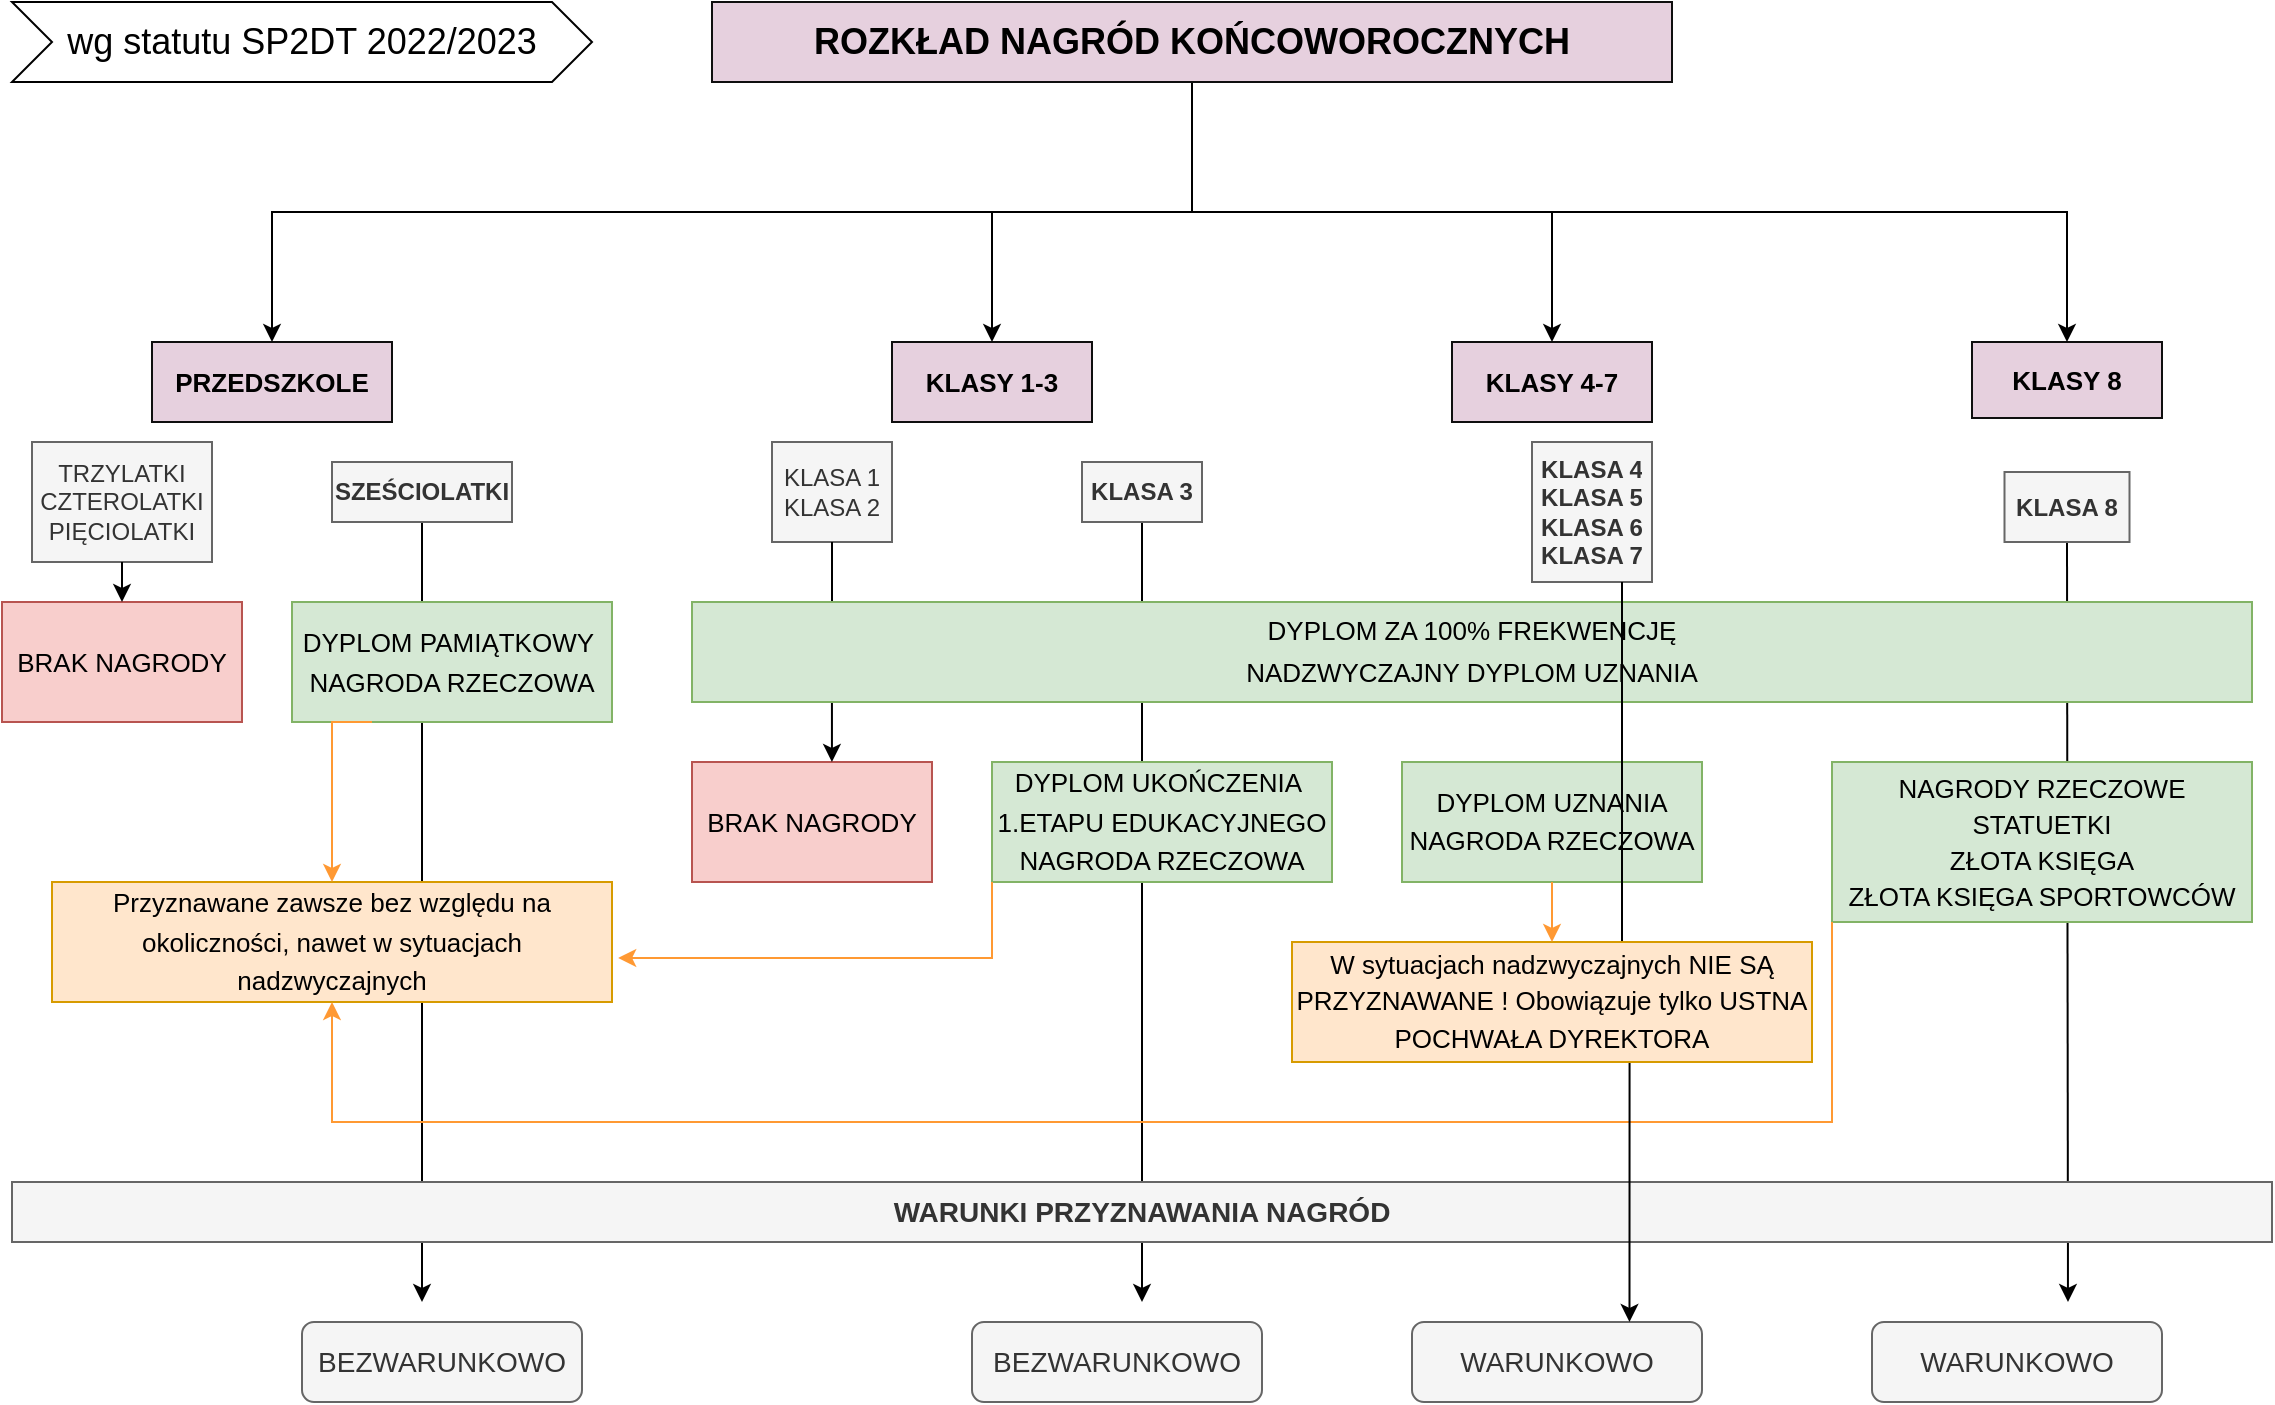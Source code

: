 <mxfile version="20.7.4" type="github" pages="2">
  <diagram id="zOTPJ8DglZj9fyyTUVDR" name="Strona-1">
    <mxGraphModel dx="1434" dy="796" grid="1" gridSize="10" guides="1" tooltips="1" connect="1" arrows="1" fold="1" page="1" pageScale="1" pageWidth="1169" pageHeight="827" background="#ffffff" math="0" shadow="0">
      <root>
        <mxCell id="0" />
        <mxCell id="1" parent="0" />
        <mxCell id="pjYl-W5Ci66yByqa6Eca-1" value="" style="group" vertex="1" connectable="0" parent="1">
          <mxGeometry x="15" y="20" width="1135" height="700" as="geometry" />
        </mxCell>
        <mxCell id="ALLUctclk4UXSdhnqxAy-123" value="TRZYLATKI&lt;br&gt;CZTEROLATKI&lt;br&gt;PIĘCIOLATKI" style="text;strokeColor=#666666;fillColor=#f5f5f5;html=1;whiteSpace=wrap;verticalAlign=middle;overflow=hidden;fontColor=#333333;align=center;" vertex="1" parent="pjYl-W5Ci66yByqa6Eca-1">
          <mxGeometry x="15" y="220" width="90" height="60" as="geometry" />
        </mxCell>
        <mxCell id="ALLUctclk4UXSdhnqxAy-124" value="BRAK NAGRODY" style="whiteSpace=wrap;html=1;strokeColor=#b85450;fillColor=#f8cecc;fontSize=13;" vertex="1" parent="pjYl-W5Ci66yByqa6Eca-1">
          <mxGeometry y="300" width="120" height="60" as="geometry" />
        </mxCell>
        <mxCell id="ALLUctclk4UXSdhnqxAy-183" style="edgeStyle=orthogonalEdgeStyle;rounded=0;orthogonalLoop=1;jettySize=auto;html=1;exitX=0.5;exitY=1;exitDx=0;exitDy=0;entryX=0.5;entryY=0;entryDx=0;entryDy=0;" edge="1" parent="pjYl-W5Ci66yByqa6Eca-1" source="ALLUctclk4UXSdhnqxAy-123" target="ALLUctclk4UXSdhnqxAy-124">
          <mxGeometry relative="1" as="geometry" />
        </mxCell>
        <mxCell id="ALLUctclk4UXSdhnqxAy-181" style="edgeStyle=elbowEdgeStyle;rounded=0;orthogonalLoop=1;jettySize=auto;html=1;exitX=0.5;exitY=1;exitDx=0;exitDy=0;strokeColor=#000000;fontSize=14;" edge="1" parent="pjYl-W5Ci66yByqa6Eca-1" source="ALLUctclk4UXSdhnqxAy-126">
          <mxGeometry relative="1" as="geometry">
            <mxPoint x="210" y="650" as="targetPoint" />
          </mxGeometry>
        </mxCell>
        <mxCell id="ALLUctclk4UXSdhnqxAy-126" value="SZEŚCIOLATKI" style="text;strokeColor=#666666;fillColor=#f5f5f5;html=1;whiteSpace=wrap;verticalAlign=middle;overflow=hidden;fontColor=#333333;align=center;fontStyle=1" vertex="1" parent="pjYl-W5Ci66yByqa6Eca-1">
          <mxGeometry x="165" y="230" width="90" height="30" as="geometry" />
        </mxCell>
        <mxCell id="ALLUctclk4UXSdhnqxAy-129" value="&lt;p style=&quot;line-height: 150%;&quot;&gt;DYPLOM PAMIĄTKOWY&amp;nbsp;&lt;br style=&quot;font-size: 13px;&quot;&gt;NAGRODA RZECZOWA&lt;/p&gt;" style="rounded=0;whiteSpace=wrap;html=1;strokeColor=#82b366;fillColor=#d5e8d4;fontSize=13;" vertex="1" parent="pjYl-W5Ci66yByqa6Eca-1">
          <mxGeometry x="145" y="300" width="160" height="60" as="geometry" />
        </mxCell>
        <mxCell id="ALLUctclk4UXSdhnqxAy-130" value="KLASA 1&lt;br&gt;KLASA 2" style="text;strokeColor=#666666;fillColor=#f5f5f5;html=1;whiteSpace=wrap;verticalAlign=middle;overflow=hidden;fontColor=#333333;align=center;fontStyle=0" vertex="1" parent="pjYl-W5Ci66yByqa6Eca-1">
          <mxGeometry x="385" y="220" width="60" height="50" as="geometry" />
        </mxCell>
        <mxCell id="ALLUctclk4UXSdhnqxAy-180" style="edgeStyle=elbowEdgeStyle;rounded=0;orthogonalLoop=1;jettySize=auto;html=1;exitX=0.5;exitY=1;exitDx=0;exitDy=0;strokeColor=#000000;fontSize=14;" edge="1" parent="pjYl-W5Ci66yByqa6Eca-1" source="ALLUctclk4UXSdhnqxAy-131">
          <mxGeometry relative="1" as="geometry">
            <mxPoint x="570" y="650" as="targetPoint" />
          </mxGeometry>
        </mxCell>
        <mxCell id="ALLUctclk4UXSdhnqxAy-131" value="&lt;div&gt;KLASA 3&lt;/div&gt;" style="text;strokeColor=#666666;fillColor=#f5f5f5;html=1;whiteSpace=wrap;verticalAlign=middle;overflow=hidden;fontColor=#333333;align=center;fontStyle=1" vertex="1" parent="pjYl-W5Ci66yByqa6Eca-1">
          <mxGeometry x="540" y="230" width="60" height="30" as="geometry" />
        </mxCell>
        <mxCell id="ALLUctclk4UXSdhnqxAy-132" value="BRAK NAGRODY" style="whiteSpace=wrap;html=1;strokeColor=#b85450;fillColor=#f8cecc;fontSize=13;" vertex="1" parent="pjYl-W5Ci66yByqa6Eca-1">
          <mxGeometry x="345" y="380" width="120" height="60" as="geometry" />
        </mxCell>
        <mxCell id="ALLUctclk4UXSdhnqxAy-182" style="edgeStyle=orthogonalEdgeStyle;rounded=0;orthogonalLoop=1;jettySize=auto;html=1;exitX=0.5;exitY=1;exitDx=0;exitDy=0;entryX=0.583;entryY=0;entryDx=0;entryDy=0;entryPerimeter=0;" edge="1" parent="pjYl-W5Ci66yByqa6Eca-1" source="ALLUctclk4UXSdhnqxAy-130" target="ALLUctclk4UXSdhnqxAy-132">
          <mxGeometry relative="1" as="geometry">
            <mxPoint x="415" y="370" as="targetPoint" />
            <Array as="points" />
          </mxGeometry>
        </mxCell>
        <mxCell id="ALLUctclk4UXSdhnqxAy-135" value="KLASA 4&lt;br&gt;KLASA 5&lt;br&gt;KLASA 6&lt;br&gt;KLASA 7" style="text;strokeColor=#666666;fillColor=#f5f5f5;html=1;whiteSpace=wrap;verticalAlign=middle;overflow=hidden;fontColor=#333333;align=center;fontStyle=1" vertex="1" parent="pjYl-W5Ci66yByqa6Eca-1">
          <mxGeometry x="765" y="220" width="60" height="70" as="geometry" />
        </mxCell>
        <mxCell id="ALLUctclk4UXSdhnqxAy-178" style="edgeStyle=elbowEdgeStyle;rounded=0;orthogonalLoop=1;jettySize=auto;html=1;exitX=0.5;exitY=1;exitDx=0;exitDy=0;strokeColor=#000000;fontSize=14;" edge="1" parent="pjYl-W5Ci66yByqa6Eca-1" source="ALLUctclk4UXSdhnqxAy-136">
          <mxGeometry relative="1" as="geometry">
            <mxPoint x="1033" y="650" as="targetPoint" />
          </mxGeometry>
        </mxCell>
        <mxCell id="ALLUctclk4UXSdhnqxAy-136" value="KLASA 8" style="text;strokeColor=#666666;fillColor=#f5f5f5;html=1;whiteSpace=wrap;verticalAlign=middle;overflow=hidden;fontColor=#333333;align=center;fontStyle=1" vertex="1" parent="pjYl-W5Ci66yByqa6Eca-1">
          <mxGeometry x="1001.25" y="235" width="62.5" height="35" as="geometry" />
        </mxCell>
        <mxCell id="ALLUctclk4UXSdhnqxAy-94" value="PRZEDSZKOLE" style="whiteSpace=wrap;html=1;strokeColor=#0F0F0F;fillColor=#E6D0DE;fontStyle=1;fontSize=13;" vertex="1" parent="pjYl-W5Ci66yByqa6Eca-1">
          <mxGeometry x="75" y="170" width="120" height="40" as="geometry" />
        </mxCell>
        <mxCell id="ALLUctclk4UXSdhnqxAy-95" value="" style="edgeStyle=elbowEdgeStyle;elbow=vertical;html=1;rounded=0;" edge="1" parent="pjYl-W5Ci66yByqa6Eca-1" source="ALLUctclk4UXSdhnqxAy-93" target="ALLUctclk4UXSdhnqxAy-94">
          <mxGeometry relative="1" as="geometry" />
        </mxCell>
        <mxCell id="ALLUctclk4UXSdhnqxAy-107" value="KLASY 8" style="whiteSpace=wrap;html=1;strokeColor=#0F0F0F;fillColor=#E6D0DE;aspect=fixed;fontStyle=1;fontSize=13;" vertex="1" parent="pjYl-W5Ci66yByqa6Eca-1">
          <mxGeometry x="985" y="170" width="95" height="38" as="geometry" />
        </mxCell>
        <mxCell id="ALLUctclk4UXSdhnqxAy-108" value="" style="edgeStyle=elbowEdgeStyle;elbow=vertical;html=1;rounded=0;" edge="1" parent="pjYl-W5Ci66yByqa6Eca-1" source="ALLUctclk4UXSdhnqxAy-93" target="ALLUctclk4UXSdhnqxAy-107">
          <mxGeometry relative="1" as="geometry">
            <mxPoint x="932.5" y="100" as="sourcePoint" />
            <mxPoint x="792.5" y="150" as="targetPoint" />
          </mxGeometry>
        </mxCell>
        <mxCell id="ALLUctclk4UXSdhnqxAy-105" value="KLASY 4-7" style="whiteSpace=wrap;html=1;strokeColor=#0F0F0F;fillColor=#E6D0DE;fontStyle=1;fontSize=13;" vertex="1" parent="pjYl-W5Ci66yByqa6Eca-1">
          <mxGeometry x="725" y="170" width="100" height="40" as="geometry" />
        </mxCell>
        <mxCell id="ALLUctclk4UXSdhnqxAy-106" value="" style="edgeStyle=elbowEdgeStyle;elbow=vertical;html=1;rounded=0;" edge="1" parent="pjYl-W5Ci66yByqa6Eca-1" source="ALLUctclk4UXSdhnqxAy-93" target="ALLUctclk4UXSdhnqxAy-105">
          <mxGeometry relative="1" as="geometry">
            <mxPoint x="95" y="100" as="sourcePoint" />
            <mxPoint x="165" y="150" as="targetPoint" />
          </mxGeometry>
        </mxCell>
        <mxCell id="ALLUctclk4UXSdhnqxAy-96" value="KLASY 1-3" style="whiteSpace=wrap;html=1;strokeColor=#0F0F0F;fillColor=#E6D0DE;fontStyle=1;fontSize=13;" vertex="1" parent="pjYl-W5Ci66yByqa6Eca-1">
          <mxGeometry x="445" y="170" width="100" height="40" as="geometry" />
        </mxCell>
        <mxCell id="ALLUctclk4UXSdhnqxAy-97" value="" style="edgeStyle=elbowEdgeStyle;elbow=vertical;html=1;rounded=0;" edge="1" parent="pjYl-W5Ci66yByqa6Eca-1" source="ALLUctclk4UXSdhnqxAy-93" target="ALLUctclk4UXSdhnqxAy-96">
          <mxGeometry relative="1" as="geometry" />
        </mxCell>
        <mxCell id="ALLUctclk4UXSdhnqxAy-139" value="&lt;p style=&quot;line-height: 150%;&quot;&gt;DYPLOM UKOŃCZENIA&amp;nbsp; 1.ETAPU EDUKACYJNEGO NAGRODA RZECZOWA&lt;/p&gt;" style="rounded=0;whiteSpace=wrap;html=1;strokeColor=#82b366;fillColor=#d5e8d4;fontSize=13;" vertex="1" parent="pjYl-W5Ci66yByqa6Eca-1">
          <mxGeometry x="495" y="380" width="170" height="60" as="geometry" />
        </mxCell>
        <mxCell id="ALLUctclk4UXSdhnqxAy-140" value="&lt;p style=&quot;line-height: 140%;&quot;&gt;DYPLOM UZNANIA&lt;br style=&quot;font-size: 13px;&quot;&gt;NAGRODA RZECZOWA&lt;/p&gt;" style="rounded=0;whiteSpace=wrap;html=1;strokeColor=#82b366;fillColor=#d5e8d4;fontSize=13;" vertex="1" parent="pjYl-W5Ci66yByqa6Eca-1">
          <mxGeometry x="700" y="380" width="150" height="60" as="geometry" />
        </mxCell>
        <mxCell id="ALLUctclk4UXSdhnqxAy-141" value="&lt;p style=&quot;line-height: 40%;&quot;&gt;NAGRODY RZECZOWE&lt;/p&gt;&lt;p style=&quot;line-height: 40%;&quot;&gt;STATUETKI&lt;/p&gt;&lt;p style=&quot;line-height: 40%;&quot;&gt;ZŁOTA KSIĘGA&lt;/p&gt;&lt;p style=&quot;line-height: 40%;&quot;&gt;ZŁOTA KSIĘGA SPORTOWCÓW&lt;/p&gt;" style="rounded=0;whiteSpace=wrap;html=1;strokeColor=#82b366;fillColor=#d5e8d4;fontSize=13;align=center;" vertex="1" parent="pjYl-W5Ci66yByqa6Eca-1">
          <mxGeometry x="915" y="380" width="210" height="80" as="geometry" />
        </mxCell>
        <mxCell id="ALLUctclk4UXSdhnqxAy-142" value="&lt;p style=&quot;line-height: 173%;&quot;&gt;&lt;font style=&quot;font-size: 13px;&quot;&gt;DYPLOM ZA 100% FREKWENCJĘ&lt;br&gt;NADZWYCZAJNY DYPLOM UZNANIA&lt;/font&gt;&lt;/p&gt;" style="rounded=0;whiteSpace=wrap;html=1;strokeColor=#82b366;fillColor=#d5e8d4;" vertex="1" parent="pjYl-W5Ci66yByqa6Eca-1">
          <mxGeometry x="345" y="300" width="780" height="50" as="geometry" />
        </mxCell>
        <mxCell id="ALLUctclk4UXSdhnqxAy-93" value="ROZKŁAD NAGRÓD KOŃCOWOROCZNYCH" style="whiteSpace=wrap;html=1;strokeColor=#0F0F0F;fillColor=#E6D0DE;fontStyle=1;fontSize=18;" vertex="1" parent="pjYl-W5Ci66yByqa6Eca-1">
          <mxGeometry x="355" width="480" height="40" as="geometry" />
        </mxCell>
        <mxCell id="ALLUctclk4UXSdhnqxAy-144" value="&lt;p style=&quot;line-height: 150%;&quot;&gt;Przyznawane zawsze bez względu na okoliczności, nawet w sytuacjach nadzwyczajnych&lt;/p&gt;" style="rounded=0;whiteSpace=wrap;html=1;strokeColor=#d79b00;fillColor=#ffe6cc;fontSize=13;" vertex="1" parent="pjYl-W5Ci66yByqa6Eca-1">
          <mxGeometry x="25" y="440" width="280" height="60" as="geometry" />
        </mxCell>
        <mxCell id="ALLUctclk4UXSdhnqxAy-145" value="" style="edgeStyle=orthogonalEdgeStyle;rounded=0;orthogonalLoop=1;jettySize=auto;html=1;fontSize=14;strokeColor=#FF9933;exitX=0.25;exitY=1;exitDx=0;exitDy=0;" edge="1" parent="pjYl-W5Ci66yByqa6Eca-1" source="ALLUctclk4UXSdhnqxAy-129" target="ALLUctclk4UXSdhnqxAy-144">
          <mxGeometry relative="1" as="geometry">
            <Array as="points">
              <mxPoint x="165" y="360" />
            </Array>
          </mxGeometry>
        </mxCell>
        <mxCell id="ALLUctclk4UXSdhnqxAy-146" style="edgeStyle=orthogonalEdgeStyle;rounded=0;orthogonalLoop=1;jettySize=auto;html=1;exitX=0;exitY=1;exitDx=0;exitDy=0;entryX=1.011;entryY=0.633;entryDx=0;entryDy=0;entryPerimeter=0;fontSize=14;strokeColor=#FF9933;" edge="1" parent="pjYl-W5Ci66yByqa6Eca-1" source="ALLUctclk4UXSdhnqxAy-139" target="ALLUctclk4UXSdhnqxAy-144">
          <mxGeometry relative="1" as="geometry" />
        </mxCell>
        <mxCell id="ALLUctclk4UXSdhnqxAy-154" style="edgeStyle=orthogonalEdgeStyle;rounded=0;orthogonalLoop=1;jettySize=auto;html=1;exitX=0;exitY=1;exitDx=0;exitDy=0;fontSize=14;elbow=vertical;strokeColor=#FF9933;" edge="1" parent="pjYl-W5Ci66yByqa6Eca-1" source="ALLUctclk4UXSdhnqxAy-141" target="ALLUctclk4UXSdhnqxAy-144">
          <mxGeometry relative="1" as="geometry">
            <mxPoint x="145" y="560" as="targetPoint" />
            <Array as="points">
              <mxPoint x="915" y="560" />
              <mxPoint x="165" y="560" />
            </Array>
          </mxGeometry>
        </mxCell>
        <mxCell id="ALLUctclk4UXSdhnqxAy-158" value="&lt;b&gt;&lt;font style=&quot;font-size: 14px;&quot;&gt;WARUNKI PRZYZNAWANIA NAGRÓD&lt;/font&gt;&lt;/b&gt;" style="rounded=0;whiteSpace=wrap;html=1;strokeColor=#666666;fontSize=14;fillColor=#f5f5f5;fillStyle=auto;fontColor=#333333;" vertex="1" parent="pjYl-W5Ci66yByqa6Eca-1">
          <mxGeometry x="5" y="590" width="1130" height="30" as="geometry" />
        </mxCell>
        <mxCell id="ALLUctclk4UXSdhnqxAy-160" value="BEZWARUNKOWO" style="rounded=1;whiteSpace=wrap;html=1;fillStyle=auto;strokeColor=#666666;fontSize=14;fillColor=#f5f5f5;fontColor=#333333;" vertex="1" parent="pjYl-W5Ci66yByqa6Eca-1">
          <mxGeometry x="150" y="660" width="140" height="40" as="geometry" />
        </mxCell>
        <mxCell id="ALLUctclk4UXSdhnqxAy-164" value="BEZWARUNKOWO" style="rounded=1;whiteSpace=wrap;html=1;fillStyle=auto;strokeColor=#666666;fontSize=14;fillColor=#f5f5f5;fontColor=#333333;" vertex="1" parent="pjYl-W5Ci66yByqa6Eca-1">
          <mxGeometry x="485" y="660" width="145" height="40" as="geometry" />
        </mxCell>
        <mxCell id="ALLUctclk4UXSdhnqxAy-165" value="WARUNKOWO" style="rounded=1;whiteSpace=wrap;html=1;fillStyle=auto;strokeColor=#666666;fontSize=14;fillColor=#f5f5f5;fontColor=#333333;" vertex="1" parent="pjYl-W5Ci66yByqa6Eca-1">
          <mxGeometry x="705" y="660" width="145" height="40" as="geometry" />
        </mxCell>
        <mxCell id="2TQ6LxWp4cSQ_Z2idc-m-2" style="edgeStyle=orthogonalEdgeStyle;rounded=0;orthogonalLoop=1;jettySize=auto;html=1;exitX=0.75;exitY=1;exitDx=0;exitDy=0;entryX=0.75;entryY=0;entryDx=0;entryDy=0;strokeColor=#000000;fontSize=13;fontColor=#FFFFFF;" edge="1" parent="pjYl-W5Ci66yByqa6Eca-1" source="ALLUctclk4UXSdhnqxAy-135" target="ALLUctclk4UXSdhnqxAy-165">
          <mxGeometry relative="1" as="geometry" />
        </mxCell>
        <mxCell id="ALLUctclk4UXSdhnqxAy-166" value="WARUNKOWO" style="rounded=1;whiteSpace=wrap;html=1;fillStyle=auto;strokeColor=#666666;fontSize=14;fillColor=#f5f5f5;fontColor=#333333;" vertex="1" parent="pjYl-W5Ci66yByqa6Eca-1">
          <mxGeometry x="935" y="660" width="145" height="40" as="geometry" />
        </mxCell>
        <mxCell id="ALLUctclk4UXSdhnqxAy-184" value="wg statutu SP2DT 2022/2023" style="shape=step;perimeter=stepPerimeter;whiteSpace=wrap;html=1;fixedSize=1;fontSize=18;" vertex="1" parent="pjYl-W5Ci66yByqa6Eca-1">
          <mxGeometry x="5" width="290" height="40" as="geometry" />
        </mxCell>
        <mxCell id="ALLUctclk4UXSdhnqxAy-150" value="&lt;p style=&quot;line-height: 140%;&quot;&gt;W sytuacjach nadzwyczajnych &lt;span style=&quot;background-color: initial;&quot;&gt;NIE SĄ PRZYZNAWANE ! Obowiązuje tylko USTNA POCHWAŁA DYREKTORA&lt;/span&gt;&lt;/p&gt;" style="rounded=0;whiteSpace=wrap;html=1;strokeColor=#d79b00;fillColor=#ffe6cc;fontSize=13;" vertex="1" parent="pjYl-W5Ci66yByqa6Eca-1">
          <mxGeometry x="645" y="470" width="260" height="60" as="geometry" />
        </mxCell>
        <mxCell id="ALLUctclk4UXSdhnqxAy-151" value="" style="edgeStyle=orthogonalEdgeStyle;rounded=0;orthogonalLoop=1;jettySize=auto;html=1;fontSize=14;strokeColor=#FF9933;" edge="1" parent="pjYl-W5Ci66yByqa6Eca-1" source="ALLUctclk4UXSdhnqxAy-140" target="ALLUctclk4UXSdhnqxAy-150">
          <mxGeometry relative="1" as="geometry" />
        </mxCell>
      </root>
    </mxGraphModel>
  </diagram>
  <diagram id="zoXrJOYgp6HPKDbwYV6k" name="Strona-2">
    <mxGraphModel dx="1434" dy="796" grid="1" gridSize="10" guides="1" tooltips="1" connect="1" arrows="1" fold="1" page="1" pageScale="1" pageWidth="1169" pageHeight="827" math="0" shadow="0">
      <root>
        <mxCell id="0" />
        <mxCell id="1" parent="0" />
        <mxCell id="sRx-cEEyHR4ZvvaeWQVW-58" style="edgeStyle=orthogonalEdgeStyle;rounded=0;orthogonalLoop=1;jettySize=auto;html=1;exitX=0.25;exitY=0;exitDx=0;exitDy=0;strokeColor=#82b366;fontSize=13;fontColor=#FFFFFF;entryX=0;entryY=0.5;entryDx=0;entryDy=0;fillColor=#d5e8d4;" edge="1" parent="1" source="VakZCm6dh2aXYWOOTBdF-23" target="VakZCm6dh2aXYWOOTBdF-31">
          <mxGeometry relative="1" as="geometry">
            <mxPoint x="355" y="545" as="targetPoint" />
            <Array as="points">
              <mxPoint x="515" y="185" />
              <mxPoint x="375" y="185" />
              <mxPoint x="375" y="540" />
            </Array>
          </mxGeometry>
        </mxCell>
        <mxCell id="sRx-cEEyHR4ZvvaeWQVW-31" style="edgeStyle=orthogonalEdgeStyle;rounded=0;orthogonalLoop=1;jettySize=auto;html=1;exitX=0.5;exitY=1;exitDx=0;exitDy=0;strokeColor=#000000;fontSize=18;fontColor=default;" edge="1" parent="1" source="VakZCm6dh2aXYWOOTBdF-2">
          <mxGeometry relative="1" as="geometry">
            <mxPoint x="110" y="335" as="targetPoint" />
          </mxGeometry>
        </mxCell>
        <mxCell id="VakZCm6dh2aXYWOOTBdF-2" value="TRZYLATKI&#xa;CZTEROLATKI   PIĘCIOLATKI" style="text;strokeColor=#666666;fillColor=#f5f5f5;whiteSpace=wrap;verticalAlign=middle;overflow=hidden;fontColor=#333333;align=center;fontStyle=1" vertex="1" parent="1">
          <mxGeometry x="15" y="265" width="190" height="40" as="geometry" />
        </mxCell>
        <mxCell id="VakZCm6dh2aXYWOOTBdF-3" value="BRAK NAGRODY" style="whiteSpace=wrap;html=1;strokeColor=#b85450;fillColor=#f8cecc;fontSize=13;" vertex="1" parent="1">
          <mxGeometry x="45" y="345" width="120" height="60" as="geometry" />
        </mxCell>
        <mxCell id="VakZCm6dh2aXYWOOTBdF-7" value="&lt;p style=&quot;line-height: 150%;&quot;&gt;DYPLOM PAMIĄTKOWY&amp;nbsp;&lt;br style=&quot;font-size: 13px;&quot;&gt;NAGRODA RZECZOWA&lt;/p&gt;" style="rounded=0;whiteSpace=wrap;html=1;strokeColor=#82b366;fillColor=#d5e8d4;fontSize=13;" vertex="1" parent="1">
          <mxGeometry x="195" y="345" width="160" height="60" as="geometry" />
        </mxCell>
        <mxCell id="VakZCm6dh2aXYWOOTBdF-12" value="BRAK NAGRODY" style="whiteSpace=wrap;html=1;strokeColor=#000000;fillColor=#f8cecc;fontSize=13;" vertex="1" parent="1">
          <mxGeometry x="395" y="345" width="120" height="60" as="geometry" />
        </mxCell>
        <mxCell id="sRx-cEEyHR4ZvvaeWQVW-14" style="edgeStyle=orthogonalEdgeStyle;rounded=0;orthogonalLoop=1;jettySize=auto;html=1;exitX=0;exitY=0.5;exitDx=0;exitDy=0;strokeColor=#000000;fontSize=18;fontColor=default;entryX=0.5;entryY=0;entryDx=0;entryDy=0;" edge="1" parent="1" source="VakZCm6dh2aXYWOOTBdF-17" target="VakZCm6dh2aXYWOOTBdF-2">
          <mxGeometry relative="1" as="geometry">
            <mxPoint x="115" y="235" as="targetPoint" />
          </mxGeometry>
        </mxCell>
        <mxCell id="VakZCm6dh2aXYWOOTBdF-17" value="PRZEDSZKOLE" style="whiteSpace=wrap;html=1;strokeColor=#0F0F0F;fillColor=#E6D0DE;fontStyle=1;fontSize=13;" vertex="1" parent="1">
          <mxGeometry x="145" y="205" width="120" height="40" as="geometry" />
        </mxCell>
        <mxCell id="VakZCm6dh2aXYWOOTBdF-18" value="" style="edgeStyle=elbowEdgeStyle;elbow=vertical;html=1;rounded=0;" edge="1" source="VakZCm6dh2aXYWOOTBdF-32" target="VakZCm6dh2aXYWOOTBdF-17" parent="1">
          <mxGeometry relative="1" as="geometry" />
        </mxCell>
        <mxCell id="sRx-cEEyHR4ZvvaeWQVW-36" style="edgeStyle=orthogonalEdgeStyle;rounded=0;orthogonalLoop=1;jettySize=auto;html=1;exitX=0.5;exitY=1;exitDx=0;exitDy=0;strokeColor=#000000;fontSize=18;fontColor=default;" edge="1" parent="1" source="VakZCm6dh2aXYWOOTBdF-19">
          <mxGeometry relative="1" as="geometry">
            <mxPoint x="1038" y="335" as="targetPoint" />
          </mxGeometry>
        </mxCell>
        <mxCell id="VakZCm6dh2aXYWOOTBdF-19" value="KLASY 8" style="whiteSpace=wrap;html=1;strokeColor=#0F0F0F;fillColor=#E6D0DE;aspect=fixed;fontStyle=1;fontSize=13;" vertex="1" parent="1">
          <mxGeometry x="990" y="205" width="95" height="38" as="geometry" />
        </mxCell>
        <mxCell id="VakZCm6dh2aXYWOOTBdF-20" value="" style="edgeStyle=elbowEdgeStyle;elbow=vertical;html=1;rounded=0;" edge="1" source="VakZCm6dh2aXYWOOTBdF-32" target="VakZCm6dh2aXYWOOTBdF-19" parent="1">
          <mxGeometry relative="1" as="geometry">
            <mxPoint x="1037.5" y="145" as="sourcePoint" />
            <mxPoint x="897.5" y="195" as="targetPoint" />
          </mxGeometry>
        </mxCell>
        <mxCell id="sRx-cEEyHR4ZvvaeWQVW-35" style="edgeStyle=orthogonalEdgeStyle;rounded=0;orthogonalLoop=1;jettySize=auto;html=1;exitX=0.5;exitY=1;exitDx=0;exitDy=0;strokeColor=#000000;fontSize=18;fontColor=default;" edge="1" parent="1" source="VakZCm6dh2aXYWOOTBdF-21">
          <mxGeometry relative="1" as="geometry">
            <mxPoint x="825" y="335" as="targetPoint" />
          </mxGeometry>
        </mxCell>
        <mxCell id="VakZCm6dh2aXYWOOTBdF-21" value="KLASY 4-7" style="whiteSpace=wrap;html=1;strokeColor=#0F0F0F;fillColor=#E6D0DE;fontStyle=1;fontSize=13;" vertex="1" parent="1">
          <mxGeometry x="775" y="205" width="100" height="40" as="geometry" />
        </mxCell>
        <mxCell id="VakZCm6dh2aXYWOOTBdF-22" value="" style="edgeStyle=elbowEdgeStyle;elbow=vertical;html=1;rounded=0;" edge="1" source="VakZCm6dh2aXYWOOTBdF-32" target="VakZCm6dh2aXYWOOTBdF-21" parent="1">
          <mxGeometry relative="1" as="geometry">
            <mxPoint x="200" y="145" as="sourcePoint" />
            <mxPoint x="270" y="195" as="targetPoint" />
          </mxGeometry>
        </mxCell>
        <mxCell id="VakZCm6dh2aXYWOOTBdF-23" value="KLASY 1-3" style="whiteSpace=wrap;html=1;strokeColor=#0F0F0F;fillColor=#E6D0DE;fontStyle=1;fontSize=13;" vertex="1" parent="1">
          <mxGeometry x="490" y="205" width="100" height="40" as="geometry" />
        </mxCell>
        <mxCell id="VakZCm6dh2aXYWOOTBdF-24" value="" style="edgeStyle=elbowEdgeStyle;elbow=vertical;html=1;rounded=0;" edge="1" source="VakZCm6dh2aXYWOOTBdF-32" target="VakZCm6dh2aXYWOOTBdF-23" parent="1">
          <mxGeometry relative="1" as="geometry" />
        </mxCell>
        <mxCell id="VakZCm6dh2aXYWOOTBdF-26" value="&lt;p style=&quot;line-height: 150%;&quot;&gt;DYPLOM UKOŃCZENIA&amp;nbsp; ETAPU EDUKACYJNEGO NAGRODA RZECZOWA&lt;/p&gt;" style="rounded=0;whiteSpace=wrap;html=1;strokeColor=#82b366;fillColor=#d5e8d4;fontSize=13;" vertex="1" parent="1">
          <mxGeometry x="545" y="345" width="170" height="60" as="geometry" />
        </mxCell>
        <mxCell id="VakZCm6dh2aXYWOOTBdF-32" value="ROZKŁAD NAGRÓD KOŃCOWOROCZNYCH" style="whiteSpace=wrap;html=1;strokeColor=#0F0F0F;fillColor=#E6D0DE;fontStyle=1;fontSize=18;" vertex="1" parent="1">
          <mxGeometry x="460" y="45" width="480" height="40" as="geometry" />
        </mxCell>
        <mxCell id="VakZCm6dh2aXYWOOTBdF-33" value="&lt;p style=&quot;line-height: 150%; font-size: 15px;&quot;&gt;Nagrody przyznawane zawsze bez względu na okoliczności, nawet w sytuacjach nadzwyczajnych&lt;/p&gt;" style="rounded=0;whiteSpace=wrap;html=1;strokeColor=#d79b00;fillColor=#ffe6cc;fontSize=15;" vertex="1" parent="1">
          <mxGeometry x="190" y="615" width="270" height="90" as="geometry" />
        </mxCell>
        <mxCell id="VakZCm6dh2aXYWOOTBdF-36" value="BEZWARUNKOWE PRZYZNANIE NAGRÓD" style="rounded=1;whiteSpace=wrap;html=1;fillStyle=auto;strokeColor=#666666;fontSize=14;fillColor=#f5f5f5;fontColor=#333333;" vertex="1" parent="1">
          <mxGeometry x="195" y="435" width="520" height="40" as="geometry" />
        </mxCell>
        <mxCell id="sRx-cEEyHR4ZvvaeWQVW-38" style="edgeStyle=orthogonalEdgeStyle;rounded=0;orthogonalLoop=1;jettySize=auto;html=1;exitX=0.5;exitY=1;exitDx=0;exitDy=0;entryX=0.154;entryY=0;entryDx=0;entryDy=0;entryPerimeter=0;strokeColor=#000000;fontSize=18;fontColor=default;" edge="1" parent="1" source="VakZCm6dh2aXYWOOTBdF-7" target="VakZCm6dh2aXYWOOTBdF-36">
          <mxGeometry relative="1" as="geometry" />
        </mxCell>
        <mxCell id="sRx-cEEyHR4ZvvaeWQVW-39" style="edgeStyle=orthogonalEdgeStyle;rounded=0;orthogonalLoop=1;jettySize=auto;html=1;exitX=0.5;exitY=1;exitDx=0;exitDy=0;entryX=0.844;entryY=-0.05;entryDx=0;entryDy=0;entryPerimeter=0;strokeColor=#000000;fontSize=18;fontColor=default;" edge="1" parent="1" source="VakZCm6dh2aXYWOOTBdF-26" target="VakZCm6dh2aXYWOOTBdF-36">
          <mxGeometry relative="1" as="geometry">
            <Array as="points">
              <mxPoint x="634" y="405" />
            </Array>
          </mxGeometry>
        </mxCell>
        <mxCell id="VakZCm6dh2aXYWOOTBdF-38" value="PRZYZNANIE NAGRÓD PO SPEŁNIENIU WARUNKÓW" style="rounded=1;whiteSpace=wrap;html=1;fillStyle=auto;strokeColor=#666666;fontSize=14;fillColor=#f5f5f5;fontColor=#333333;" vertex="1" parent="1">
          <mxGeometry x="745" y="435" width="390" height="40" as="geometry" />
        </mxCell>
        <mxCell id="VakZCm6dh2aXYWOOTBdF-40" value="wg statutu SP2DT 2022/2023" style="shape=step;perimeter=stepPerimeter;whiteSpace=wrap;html=1;fixedSize=1;fontSize=18;" vertex="1" parent="1">
          <mxGeometry x="110" y="45" width="290" height="40" as="geometry" />
        </mxCell>
        <mxCell id="VakZCm6dh2aXYWOOTBdF-34" value="&lt;p style=&quot;line-height: 140%;&quot;&gt;W sytuacjach nadzwyczajnych &lt;span style=&quot;background-color: initial;&quot;&gt;NIE SĄ PRZYZNAWANE ! Obowiązuje tylko USTNA POCHWAŁA DYREKTORA&lt;/span&gt;&lt;/p&gt;" style="rounded=0;whiteSpace=wrap;html=1;strokeColor=#d79b00;fillColor=#ffe6cc;fontSize=13;" vertex="1" parent="1">
          <mxGeometry x="740" y="615" width="190" height="100" as="geometry" />
        </mxCell>
        <mxCell id="VakZCm6dh2aXYWOOTBdF-31" value="&lt;p style=&quot;line-height: 173%;&quot;&gt;&lt;font style=&quot;font-size: 13px;&quot;&gt;DYPLOM ZA 100% FREKWENCJĘ&lt;br&gt;NADZWYCZAJNY DYPLOM UZNANIA&lt;/font&gt;&lt;/p&gt;" style="rounded=0;whiteSpace=wrap;html=1;strokeColor=#82b366;fillColor=#d5e8d4;" vertex="1" parent="1">
          <mxGeometry x="395" y="515" width="740" height="50" as="geometry" />
        </mxCell>
        <mxCell id="sRx-cEEyHR4ZvvaeWQVW-60" style="edgeStyle=orthogonalEdgeStyle;rounded=0;orthogonalLoop=1;jettySize=auto;html=1;exitX=0.75;exitY=0;exitDx=0;exitDy=0;entryX=1;entryY=0.5;entryDx=0;entryDy=0;strokeColor=#82b366;fontSize=13;fontColor=#FFFFFF;fillColor=#d5e8d4;" edge="1" parent="1" source="VakZCm6dh2aXYWOOTBdF-19" target="VakZCm6dh2aXYWOOTBdF-31">
          <mxGeometry relative="1" as="geometry">
            <Array as="points">
              <mxPoint x="1061" y="185" />
              <mxPoint x="1155" y="185" />
              <mxPoint x="1155" y="540" />
            </Array>
          </mxGeometry>
        </mxCell>
        <mxCell id="sRx-cEEyHR4ZvvaeWQVW-59" style="edgeStyle=orthogonalEdgeStyle;rounded=0;orthogonalLoop=1;jettySize=auto;html=1;exitX=0.25;exitY=0;exitDx=0;exitDy=0;entryX=0.445;entryY=-0.1;entryDx=0;entryDy=0;entryPerimeter=0;strokeColor=#82b366;fontSize=13;fontColor=#FFFFFF;fillColor=#d5e8d4;" edge="1" parent="1" source="VakZCm6dh2aXYWOOTBdF-21" target="VakZCm6dh2aXYWOOTBdF-31">
          <mxGeometry relative="1" as="geometry" />
        </mxCell>
        <mxCell id="sRx-cEEyHR4ZvvaeWQVW-40" style="edgeStyle=orthogonalEdgeStyle;rounded=0;orthogonalLoop=1;jettySize=auto;html=1;exitX=0.5;exitY=1;exitDx=0;exitDy=0;entryX=0.22;entryY=-0.05;entryDx=0;entryDy=0;entryPerimeter=0;strokeColor=#000000;fontSize=18;fontColor=default;" edge="1" parent="1" source="sRx-cEEyHR4ZvvaeWQVW-20" target="VakZCm6dh2aXYWOOTBdF-38">
          <mxGeometry relative="1" as="geometry" />
        </mxCell>
        <mxCell id="sRx-cEEyHR4ZvvaeWQVW-20" value="&lt;p style=&quot;line-height: 150%;&quot;&gt;DYPLOM UZNANIA NAGRODA RZECZOWA&lt;/p&gt;" style="rounded=0;whiteSpace=wrap;html=1;strokeColor=#82b366;fillColor=#d5e8d4;fontSize=13;" vertex="1" parent="1">
          <mxGeometry x="742.5" y="345" width="170" height="60" as="geometry" />
        </mxCell>
        <mxCell id="sRx-cEEyHR4ZvvaeWQVW-41" style="edgeStyle=orthogonalEdgeStyle;rounded=0;orthogonalLoop=1;jettySize=auto;html=1;exitX=0.5;exitY=1;exitDx=0;exitDy=0;entryX=0.73;entryY=-0.025;entryDx=0;entryDy=0;entryPerimeter=0;strokeColor=#000000;fontSize=18;fontColor=default;" edge="1" parent="1" source="sRx-cEEyHR4ZvvaeWQVW-21" target="VakZCm6dh2aXYWOOTBdF-38">
          <mxGeometry relative="1" as="geometry" />
        </mxCell>
        <mxCell id="sRx-cEEyHR4ZvvaeWQVW-21" value="&lt;p style=&quot;line-height: 150%;&quot;&gt;NAGRODA RZECZOWA -&lt;span style=&quot;background-color: initial;&quot;&gt;STATUTKA -ZŁOTA KSIĘGA- ZŁOTA KSIĘGA SPORTOWCÓW&lt;/span&gt;&lt;/p&gt;" style="rounded=0;whiteSpace=wrap;html=1;strokeColor=#82b366;fillColor=#d5e8d4;fontSize=13;" vertex="1" parent="1">
          <mxGeometry x="930" y="345" width="205" height="60" as="geometry" />
        </mxCell>
        <mxCell id="sRx-cEEyHR4ZvvaeWQVW-32" style="edgeStyle=orthogonalEdgeStyle;rounded=0;orthogonalLoop=1;jettySize=auto;html=1;exitX=0.5;exitY=1;exitDx=0;exitDy=0;strokeColor=#000000;fontSize=18;fontColor=default;" edge="1" parent="1" source="sRx-cEEyHR4ZvvaeWQVW-22">
          <mxGeometry relative="1" as="geometry">
            <mxPoint x="285" y="335" as="targetPoint" />
          </mxGeometry>
        </mxCell>
        <mxCell id="sRx-cEEyHR4ZvvaeWQVW-22" value="SZEŚCIOLATKI" style="text;strokeColor=#666666;fillColor=#f5f5f5;whiteSpace=wrap;verticalAlign=middle;overflow=hidden;fontColor=#333333;align=center;fontStyle=1" vertex="1" parent="1">
          <mxGeometry x="235" y="263.75" width="100" height="40" as="geometry" />
        </mxCell>
        <mxCell id="sRx-cEEyHR4ZvvaeWQVW-25" style="edgeStyle=orthogonalEdgeStyle;rounded=0;orthogonalLoop=1;jettySize=auto;html=1;exitX=1;exitY=0.5;exitDx=0;exitDy=0;strokeColor=#000000;fontSize=18;fontColor=default;entryX=0.6;entryY=0.031;entryDx=0;entryDy=0;entryPerimeter=0;" edge="1" parent="1" source="VakZCm6dh2aXYWOOTBdF-17" target="sRx-cEEyHR4ZvvaeWQVW-22">
          <mxGeometry relative="1" as="geometry">
            <mxPoint x="295" y="255" as="targetPoint" />
          </mxGeometry>
        </mxCell>
        <mxCell id="sRx-cEEyHR4ZvvaeWQVW-33" style="edgeStyle=orthogonalEdgeStyle;rounded=0;orthogonalLoop=1;jettySize=auto;html=1;exitX=0.5;exitY=1;exitDx=0;exitDy=0;strokeColor=#000000;fontSize=18;fontColor=default;" edge="1" parent="1" source="sRx-cEEyHR4ZvvaeWQVW-23">
          <mxGeometry relative="1" as="geometry">
            <mxPoint x="445" y="335" as="targetPoint" />
          </mxGeometry>
        </mxCell>
        <mxCell id="sRx-cEEyHR4ZvvaeWQVW-23" value="KLASA 1 - 2" style="text;strokeColor=#666666;fillColor=#f5f5f5;whiteSpace=wrap;verticalAlign=middle;overflow=hidden;fontColor=#333333;align=center;fontStyle=1" vertex="1" parent="1">
          <mxGeometry x="395" y="263.75" width="95" height="41.25" as="geometry" />
        </mxCell>
        <mxCell id="sRx-cEEyHR4ZvvaeWQVW-27" style="edgeStyle=orthogonalEdgeStyle;rounded=0;orthogonalLoop=1;jettySize=auto;html=1;exitX=0;exitY=0.5;exitDx=0;exitDy=0;strokeColor=#000000;fontSize=18;fontColor=default;entryX=0.5;entryY=0;entryDx=0;entryDy=0;" edge="1" parent="1" source="VakZCm6dh2aXYWOOTBdF-23" target="sRx-cEEyHR4ZvvaeWQVW-23">
          <mxGeometry relative="1" as="geometry">
            <mxPoint x="445" y="225" as="targetPoint" />
          </mxGeometry>
        </mxCell>
        <mxCell id="sRx-cEEyHR4ZvvaeWQVW-34" style="edgeStyle=orthogonalEdgeStyle;rounded=0;orthogonalLoop=1;jettySize=auto;html=1;exitX=0.5;exitY=1;exitDx=0;exitDy=0;strokeColor=#000000;fontSize=18;fontColor=default;" edge="1" parent="1" source="sRx-cEEyHR4ZvvaeWQVW-24">
          <mxGeometry relative="1" as="geometry">
            <mxPoint x="638" y="335" as="targetPoint" />
          </mxGeometry>
        </mxCell>
        <mxCell id="sRx-cEEyHR4ZvvaeWQVW-24" value="KLASA  3" style="text;strokeColor=#666666;fillColor=#f5f5f5;whiteSpace=wrap;verticalAlign=middle;overflow=hidden;fontColor=#333333;align=center;fontStyle=1" vertex="1" parent="1">
          <mxGeometry x="590" y="265" width="95" height="40" as="geometry" />
        </mxCell>
        <mxCell id="sRx-cEEyHR4ZvvaeWQVW-28" style="edgeStyle=orthogonalEdgeStyle;rounded=0;orthogonalLoop=1;jettySize=auto;html=1;exitX=1;exitY=0.5;exitDx=0;exitDy=0;strokeColor=#000000;fontSize=18;fontColor=default;entryX=0.5;entryY=0;entryDx=0;entryDy=0;" edge="1" parent="1" source="VakZCm6dh2aXYWOOTBdF-23" target="sRx-cEEyHR4ZvvaeWQVW-24">
          <mxGeometry relative="1" as="geometry">
            <mxPoint x="645" y="225" as="targetPoint" />
          </mxGeometry>
        </mxCell>
        <mxCell id="e0MjOf8sABXl9PFfWBIh-2" style="edgeStyle=orthogonalEdgeStyle;rounded=0;orthogonalLoop=1;jettySize=auto;html=1;exitX=1;exitY=0.5;exitDx=0;exitDy=0;strokeColor=#000000;fontSize=13;fontColor=#FFFFFF;entryX=0.074;entryY=-0.056;entryDx=0;entryDy=0;entryPerimeter=0;" edge="1" parent="1" source="sRx-cEEyHR4ZvvaeWQVW-44" target="VakZCm6dh2aXYWOOTBdF-33">
          <mxGeometry relative="1" as="geometry">
            <mxPoint x="200" y="585" as="targetPoint" />
          </mxGeometry>
        </mxCell>
        <mxCell id="sRx-cEEyHR4ZvvaeWQVW-44" value="SZEŚCIOLATKI" style="text;strokeColor=#666666;fillColor=#f5f5f5;whiteSpace=wrap;verticalAlign=middle;overflow=hidden;fontColor=#333333;align=center;fontStyle=0" vertex="1" parent="1">
          <mxGeometry x="35" y="565" width="100" height="40" as="geometry" />
        </mxCell>
        <mxCell id="sRx-cEEyHR4ZvvaeWQVW-52" style="edgeStyle=orthogonalEdgeStyle;rounded=0;orthogonalLoop=1;jettySize=auto;html=1;exitX=1;exitY=0.5;exitDx=0;exitDy=0;strokeColor=#000000;fontSize=13;fontColor=#FFFFFF;" edge="1" parent="1" source="sRx-cEEyHR4ZvvaeWQVW-45">
          <mxGeometry relative="1" as="geometry">
            <mxPoint x="185" y="660" as="targetPoint" />
            <Array as="points">
              <mxPoint x="185" y="660" />
            </Array>
          </mxGeometry>
        </mxCell>
        <mxCell id="sRx-cEEyHR4ZvvaeWQVW-45" value="KLASY 3" style="text;strokeColor=#666666;fillColor=#f5f5f5;whiteSpace=wrap;verticalAlign=middle;overflow=hidden;fontColor=#333333;align=center;fontStyle=0;fontSize=13;" vertex="1" parent="1">
          <mxGeometry x="35" y="640" width="97.5" height="40" as="geometry" />
        </mxCell>
        <mxCell id="e0MjOf8sABXl9PFfWBIh-3" style="edgeStyle=orthogonalEdgeStyle;rounded=0;orthogonalLoop=1;jettySize=auto;html=1;exitX=1;exitY=0.5;exitDx=0;exitDy=0;strokeColor=#000000;fontSize=13;fontColor=#FFFFFF;entryX=0.074;entryY=1.033;entryDx=0;entryDy=0;entryPerimeter=0;" edge="1" parent="1" source="sRx-cEEyHR4ZvvaeWQVW-46" target="VakZCm6dh2aXYWOOTBdF-33">
          <mxGeometry relative="1" as="geometry">
            <mxPoint x="210" y="729" as="targetPoint" />
          </mxGeometry>
        </mxCell>
        <mxCell id="sRx-cEEyHR4ZvvaeWQVW-46" value="KLASY 8" style="whiteSpace=wrap;html=1;strokeColor=#0F0F0F;fillColor=#E6D0DE;aspect=fixed;fontStyle=0;fontSize=13;" vertex="1" parent="1">
          <mxGeometry x="35" y="710" width="95" height="38" as="geometry" />
        </mxCell>
        <mxCell id="sRx-cEEyHR4ZvvaeWQVW-54" style="edgeStyle=orthogonalEdgeStyle;rounded=0;orthogonalLoop=1;jettySize=auto;html=1;exitX=1;exitY=0.5;exitDx=0;exitDy=0;strokeColor=#000000;fontSize=13;fontColor=#FFFFFF;" edge="1" parent="1" source="sRx-cEEyHR4ZvvaeWQVW-53">
          <mxGeometry relative="1" as="geometry">
            <mxPoint x="725" y="665" as="targetPoint" />
          </mxGeometry>
        </mxCell>
        <mxCell id="sRx-cEEyHR4ZvvaeWQVW-53" value="KLASY 4-7" style="whiteSpace=wrap;html=1;strokeColor=#0F0F0F;fillColor=#E6D0DE;fontStyle=1;fontSize=13;" vertex="1" parent="1">
          <mxGeometry x="575" y="645" width="100" height="40" as="geometry" />
        </mxCell>
      </root>
    </mxGraphModel>
  </diagram>
</mxfile>
